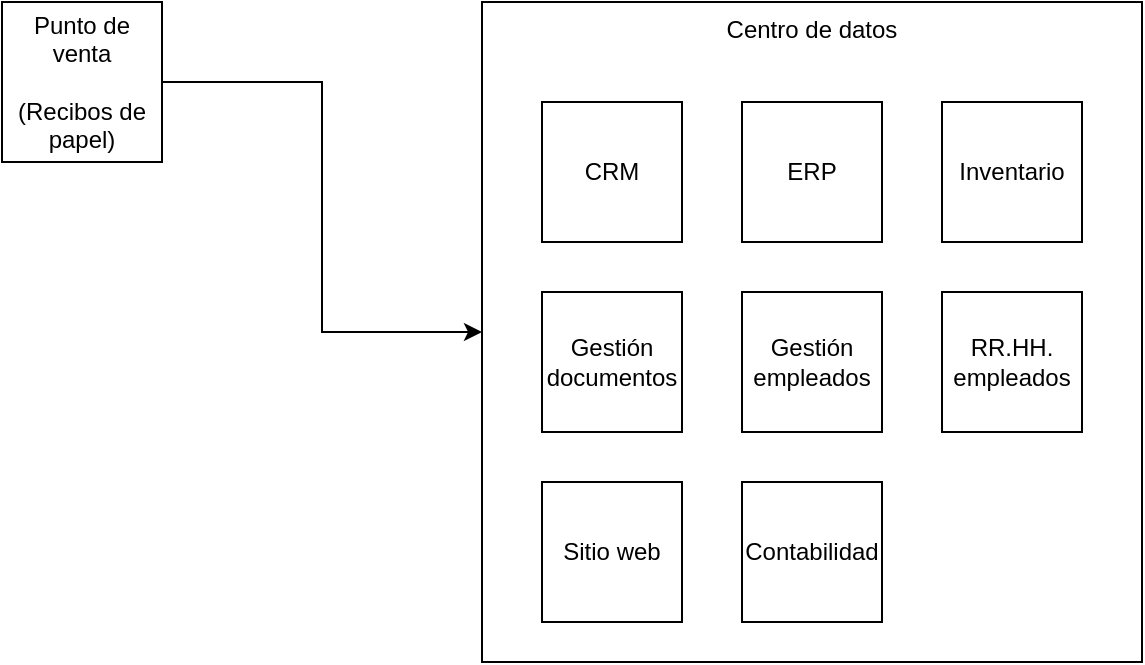 <mxfile version="27.0.3">
  <diagram name="Page-1" id="DH40OpRP9k-7PUG0WMsj">
    <mxGraphModel dx="1106" dy="656" grid="1" gridSize="10" guides="1" tooltips="1" connect="1" arrows="1" fold="1" page="1" pageScale="1" pageWidth="850" pageHeight="1100" math="0" shadow="0">
      <root>
        <mxCell id="0" />
        <mxCell id="1" parent="0" />
        <mxCell id="ttnMdp6Yhw6-EbgYacKO-1" value="Centro de datos&lt;div&gt;&lt;br&gt;&lt;/div&gt;&lt;div&gt;&lt;br&gt;&lt;/div&gt;&lt;div&gt;&lt;br&gt;&lt;/div&gt;&lt;div&gt;&lt;br&gt;&lt;/div&gt;&lt;div&gt;&lt;br&gt;&lt;/div&gt;&lt;div&gt;&lt;br&gt;&lt;/div&gt;&lt;div&gt;&lt;br&gt;&lt;/div&gt;&lt;div&gt;&lt;br&gt;&lt;/div&gt;&lt;div&gt;&lt;br&gt;&lt;/div&gt;&lt;div&gt;&lt;br&gt;&lt;/div&gt;&lt;div&gt;&lt;br&gt;&lt;/div&gt;&lt;div&gt;&lt;br&gt;&lt;/div&gt;&lt;div&gt;&lt;br&gt;&lt;/div&gt;&lt;div&gt;&lt;br&gt;&lt;/div&gt;&lt;div&gt;&lt;br&gt;&lt;/div&gt;&lt;div&gt;&lt;br&gt;&lt;/div&gt;&lt;div&gt;&lt;br&gt;&lt;/div&gt;&lt;div&gt;&lt;br&gt;&lt;/div&gt;&lt;div&gt;&lt;br&gt;&lt;/div&gt;&lt;div&gt;&lt;br&gt;&lt;/div&gt;&lt;div&gt;&lt;br&gt;&lt;/div&gt;" style="whiteSpace=wrap;html=1;aspect=fixed;" vertex="1" parent="1">
          <mxGeometry x="280" y="120" width="330" height="330" as="geometry" />
        </mxCell>
        <mxCell id="ttnMdp6Yhw6-EbgYacKO-3" style="edgeStyle=orthogonalEdgeStyle;rounded=0;orthogonalLoop=1;jettySize=auto;html=1;exitX=1;exitY=0.5;exitDx=0;exitDy=0;entryX=0;entryY=0.5;entryDx=0;entryDy=0;" edge="1" parent="1" source="ttnMdp6Yhw6-EbgYacKO-2" target="ttnMdp6Yhw6-EbgYacKO-1">
          <mxGeometry relative="1" as="geometry" />
        </mxCell>
        <mxCell id="ttnMdp6Yhw6-EbgYacKO-2" value="Punto de venta&lt;div&gt;&lt;br&gt;&lt;/div&gt;&lt;div&gt;(Recibos de papel)&lt;/div&gt;" style="whiteSpace=wrap;html=1;aspect=fixed;" vertex="1" parent="1">
          <mxGeometry x="40" y="120" width="80" height="80" as="geometry" />
        </mxCell>
        <mxCell id="ttnMdp6Yhw6-EbgYacKO-4" value="CRM" style="whiteSpace=wrap;html=1;aspect=fixed;" vertex="1" parent="1">
          <mxGeometry x="310" y="170" width="70" height="70" as="geometry" />
        </mxCell>
        <mxCell id="ttnMdp6Yhw6-EbgYacKO-5" value="ERP" style="whiteSpace=wrap;html=1;aspect=fixed;" vertex="1" parent="1">
          <mxGeometry x="410" y="170" width="70" height="70" as="geometry" />
        </mxCell>
        <mxCell id="ttnMdp6Yhw6-EbgYacKO-6" value="Inventario" style="whiteSpace=wrap;html=1;aspect=fixed;" vertex="1" parent="1">
          <mxGeometry x="510" y="170" width="70" height="70" as="geometry" />
        </mxCell>
        <mxCell id="ttnMdp6Yhw6-EbgYacKO-7" value="Gestión documentos" style="whiteSpace=wrap;html=1;aspect=fixed;" vertex="1" parent="1">
          <mxGeometry x="310" y="265" width="70" height="70" as="geometry" />
        </mxCell>
        <mxCell id="ttnMdp6Yhw6-EbgYacKO-8" value="Gestión empleados" style="whiteSpace=wrap;html=1;aspect=fixed;" vertex="1" parent="1">
          <mxGeometry x="410" y="265" width="70" height="70" as="geometry" />
        </mxCell>
        <mxCell id="ttnMdp6Yhw6-EbgYacKO-9" value="RR.HH. empleados" style="whiteSpace=wrap;html=1;aspect=fixed;" vertex="1" parent="1">
          <mxGeometry x="510" y="265" width="70" height="70" as="geometry" />
        </mxCell>
        <mxCell id="ttnMdp6Yhw6-EbgYacKO-10" value="Sitio web" style="whiteSpace=wrap;html=1;aspect=fixed;" vertex="1" parent="1">
          <mxGeometry x="310" y="360" width="70" height="70" as="geometry" />
        </mxCell>
        <mxCell id="ttnMdp6Yhw6-EbgYacKO-11" value="Contabilidad" style="whiteSpace=wrap;html=1;aspect=fixed;" vertex="1" parent="1">
          <mxGeometry x="410" y="360" width="70" height="70" as="geometry" />
        </mxCell>
      </root>
    </mxGraphModel>
  </diagram>
</mxfile>

